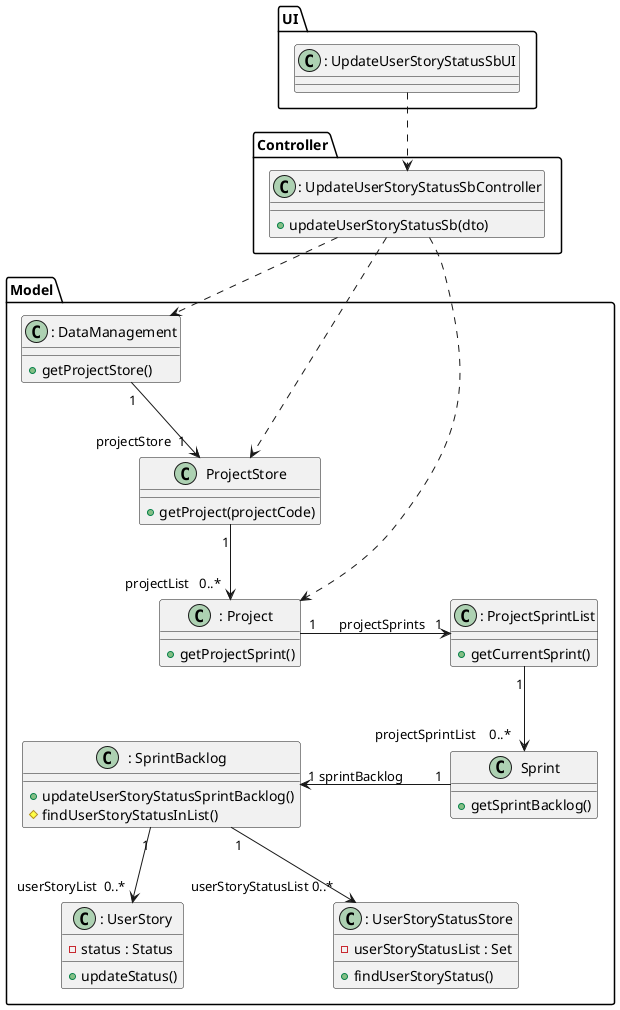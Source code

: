 @startuml

package "UI" {
class ": UpdateUserStoryStatusSbUI" as ui
}

package "Controller" {
class ": UpdateUserStoryStatusSbController" as controller {
	+updateUserStoryStatusSb(dto)
}
}

package "Model" {
class ": Project" as project {
	+getProjectSprint()
}

class ": ProjectSprintList" as sprintList {
	+getCurrentSprint()
}

class ": SprintBacklog" as sprintBacklog {
	+updateUserStoryStatusSprintBacklog()
	#findUserStoryStatusInList()
}

class ": DataManagement" as dataManagement {
	+getProjectStore()
}

class "Sprint" as sprint {
	+getSprintBacklog()
}

class ": UserStory" as userStory{
	-status : Status
	+updateStatus()
}

class ": UserStoryStatusStore" as statusStore {
	-userStoryStatusList : Set
	+findUserStoryStatus()
}

class "ProjectStore" as projectStore {
	+getProject(projectCode)
}
}

skinparam nodesep 150
skinparam ranksep 75

ui ..> controller
controller ..> dataManagement
dataManagement "1" --> "projectStore  1" projectStore
projectStore "1" --> "projectList   0..*" project
project "1" --right> "projectSprints   1" sprintList
sprintList "1" --> "projectSprintList    0..*" sprint
sprint "1" --left> "1 sprintBacklog" sprintBacklog
sprintBacklog "1" --> "userStoryList  0..*" userStory
sprintBacklog "1" --> "userStoryStatusList 0..*" statusStore
controller ..> project
controller ..> projectStore





@enduml